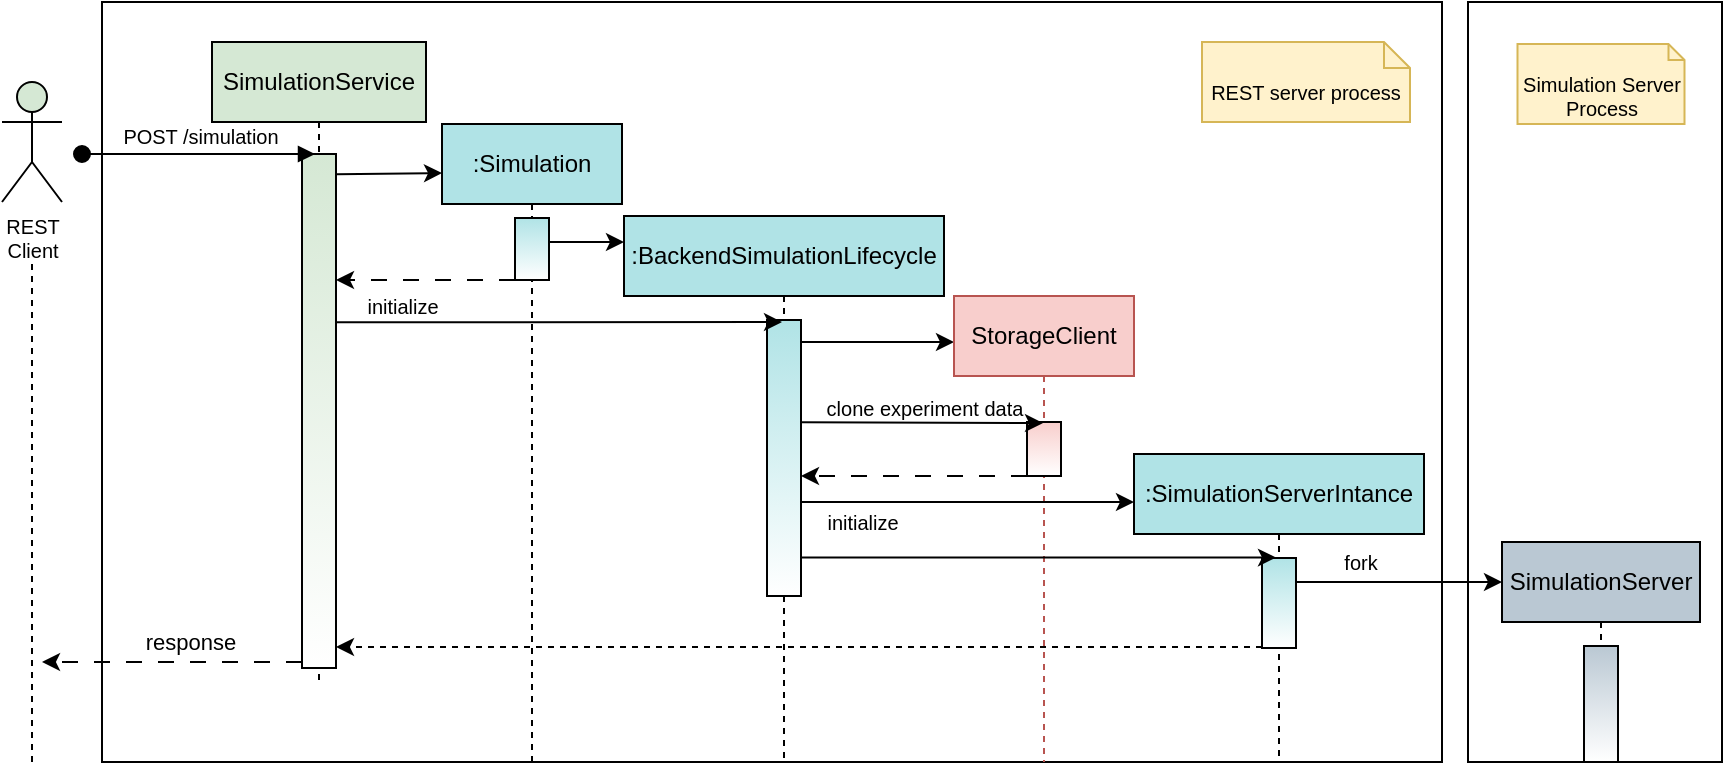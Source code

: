 <mxfile version="20.8.20" type="google" pages="2"><diagram name="backend" id="2YBvvXClWsGukQMizWep"><mxGraphModel grid="1" page="1" gridSize="10" guides="1" tooltips="1" connect="1" arrows="1" fold="1" pageScale="1" pageWidth="850" pageHeight="1100" math="0" shadow="0"><root><mxCell id="0"/><mxCell id="1" parent="0"/><mxCell id="6UnMHoa8RkZNBklLWx21-44" value="" style="rounded=0;whiteSpace=wrap;html=1;labelBackgroundColor=none;fontFamily=Helvetica;fontSize=10;fillColor=none;" vertex="1" parent="1"><mxGeometry x="823" y="20" width="127" height="380" as="geometry"/></mxCell><mxCell id="6UnMHoa8RkZNBklLWx21-43" value="" style="rounded=0;whiteSpace=wrap;html=1;labelBackgroundColor=none;fontFamily=Helvetica;fontSize=10;fillColor=none;" vertex="1" parent="1"><mxGeometry x="140" y="20" width="670" height="380" as="geometry"/></mxCell><mxCell id="aM9ryv3xv72pqoxQDRHE-1" value="SimulationService" style="shape=umlLifeline;perimeter=lifelinePerimeter;whiteSpace=wrap;html=1;container=0;dropTarget=0;collapsible=0;recursiveResize=0;outlineConnect=0;portConstraint=eastwest;newEdgeStyle={&quot;edgeStyle&quot;:&quot;elbowEdgeStyle&quot;,&quot;elbow&quot;:&quot;vertical&quot;,&quot;curved&quot;:0,&quot;rounded&quot;:0};fillColor=#D5E8D4;strokeColor=#000000;" vertex="1" parent="1"><mxGeometry x="195" y="40" width="107" height="320" as="geometry"/></mxCell><mxCell id="aM9ryv3xv72pqoxQDRHE-2" value="" style="html=1;points=[];perimeter=orthogonalPerimeter;outlineConnect=0;targetShapes=umlLifeline;portConstraint=eastwest;newEdgeStyle={&quot;edgeStyle&quot;:&quot;elbowEdgeStyle&quot;,&quot;elbow&quot;:&quot;vertical&quot;,&quot;curved&quot;:0,&quot;rounded&quot;:0};gradientColor=#D5E8D4;gradientDirection=north;" vertex="1" parent="aM9ryv3xv72pqoxQDRHE-1"><mxGeometry x="45" y="56" width="17" height="257" as="geometry"/></mxCell><mxCell id="aM9ryv3xv72pqoxQDRHE-3" value="&lt;font style=&quot;font-size: 10px;&quot;&gt;POST /simulation&lt;/font&gt;" style="html=1;verticalAlign=bottom;startArrow=oval;endArrow=block;startSize=8;edgeStyle=elbowEdgeStyle;elbow=vertical;curved=0;rounded=0;" edge="1" parent="aM9ryv3xv72pqoxQDRHE-1"><mxGeometry relative="1" as="geometry"><mxPoint x="-65" y="56" as="sourcePoint"/><mxPoint x="51.5" y="56" as="targetPoint"/></mxGeometry></mxCell><mxCell id="aM9ryv3xv72pqoxQDRHE-5" value=":Simulation" style="shape=umlLifeline;perimeter=lifelinePerimeter;whiteSpace=wrap;html=1;container=0;dropTarget=0;collapsible=0;recursiveResize=0;outlineConnect=0;portConstraint=eastwest;newEdgeStyle={&quot;edgeStyle&quot;:&quot;elbowEdgeStyle&quot;,&quot;elbow&quot;:&quot;vertical&quot;,&quot;curved&quot;:0,&quot;rounded&quot;:0};fillColor=#B0E3E6;" vertex="1" parent="1"><mxGeometry x="310" y="81" width="90" height="319" as="geometry"/></mxCell><mxCell id="6UnMHoa8RkZNBklLWx21-10" value="" style="html=1;points=[];perimeter=orthogonalPerimeter;outlineConnect=0;targetShapes=umlLifeline;portConstraint=eastwest;newEdgeStyle={&quot;edgeStyle&quot;:&quot;elbowEdgeStyle&quot;,&quot;elbow&quot;:&quot;vertical&quot;,&quot;curved&quot;:0,&quot;rounded&quot;:0};fillColor=#FFFFFF;gradientColor=#B0E3E6;gradientDirection=north;" vertex="1" parent="aM9ryv3xv72pqoxQDRHE-5"><mxGeometry x="36.5" y="47" width="17" height="31" as="geometry"/></mxCell><mxCell id="6UnMHoa8RkZNBklLWx21-1" value=":SimulationServerIntance" style="shape=umlLifeline;perimeter=lifelinePerimeter;whiteSpace=wrap;html=1;container=0;dropTarget=0;collapsible=0;recursiveResize=0;outlineConnect=0;portConstraint=eastwest;newEdgeStyle={&quot;edgeStyle&quot;:&quot;elbowEdgeStyle&quot;,&quot;elbow&quot;:&quot;vertical&quot;,&quot;curved&quot;:0,&quot;rounded&quot;:0};fillColor=#B0E3E6;" vertex="1" parent="1"><mxGeometry x="656" y="246" width="145" height="154" as="geometry"/></mxCell><mxCell id="6UnMHoa8RkZNBklLWx21-5" value="" style="html=1;points=[];perimeter=orthogonalPerimeter;outlineConnect=0;targetShapes=umlLifeline;portConstraint=eastwest;newEdgeStyle={&quot;edgeStyle&quot;:&quot;elbowEdgeStyle&quot;,&quot;elbow&quot;:&quot;vertical&quot;,&quot;curved&quot;:0,&quot;rounded&quot;:0};fillColor=#FFFFFF;gradientColor=#B0E3E6;gradientDirection=north;" vertex="1" parent="6UnMHoa8RkZNBklLWx21-1"><mxGeometry x="64" y="52" width="17" height="45" as="geometry"/></mxCell><mxCell id="6UnMHoa8RkZNBklLWx21-3" value=":BackendSimulationLifecycle" style="shape=umlLifeline;perimeter=lifelinePerimeter;whiteSpace=wrap;html=1;container=0;dropTarget=0;collapsible=0;recursiveResize=0;outlineConnect=0;portConstraint=eastwest;newEdgeStyle={&quot;edgeStyle&quot;:&quot;elbowEdgeStyle&quot;,&quot;elbow&quot;:&quot;vertical&quot;,&quot;curved&quot;:0,&quot;rounded&quot;:0};size=40;fillColor=#B0E3E6;" vertex="1" parent="1"><mxGeometry x="401" y="127" width="160" height="273" as="geometry"/></mxCell><mxCell id="6UnMHoa8RkZNBklLWx21-4" value="" style="html=1;points=[];perimeter=orthogonalPerimeter;outlineConnect=0;targetShapes=umlLifeline;portConstraint=eastwest;newEdgeStyle={&quot;edgeStyle&quot;:&quot;elbowEdgeStyle&quot;,&quot;elbow&quot;:&quot;vertical&quot;,&quot;curved&quot;:0,&quot;rounded&quot;:0};fillColor=#FFFFFF;gradientColor=#B0E3E6;gradientDirection=north;" vertex="1" parent="6UnMHoa8RkZNBklLWx21-3"><mxGeometry x="71.5" y="52" width="17" height="138" as="geometry"/></mxCell><mxCell id="6UnMHoa8RkZNBklLWx21-9" style="edgeStyle=elbowEdgeStyle;rounded=0;orthogonalLoop=1;jettySize=auto;html=1;elbow=vertical;curved=0;" edge="1" parent="1"><mxGeometry relative="1" as="geometry"><mxPoint x="257" y="106.143" as="sourcePoint"/><mxPoint x="310" y="105" as="targetPoint"/></mxGeometry></mxCell><mxCell id="6UnMHoa8RkZNBklLWx21-12" style="edgeStyle=elbowEdgeStyle;rounded=0;orthogonalLoop=1;jettySize=auto;html=1;elbow=vertical;curved=0;" edge="1" parent="1" source="6UnMHoa8RkZNBklLWx21-10"><mxGeometry relative="1" as="geometry"><mxPoint x="341.5" y="140" as="sourcePoint"/><mxPoint x="401" y="140" as="targetPoint"/><Array as="points"><mxPoint x="388" y="140"/></Array></mxGeometry></mxCell><mxCell id="6UnMHoa8RkZNBklLWx21-16" value="" style="edgeStyle=elbowEdgeStyle;rounded=0;orthogonalLoop=1;jettySize=auto;html=1;elbow=vertical;curved=0;dashed=1;dashPattern=8 8;" edge="1" parent="1" source="6UnMHoa8RkZNBklLWx21-10"><mxGeometry relative="1" as="geometry"><mxPoint x="346.5" y="159.552" as="sourcePoint"/><mxPoint x="257" y="159" as="targetPoint"/></mxGeometry></mxCell><mxCell id="6UnMHoa8RkZNBklLWx21-17" style="rounded=0;orthogonalLoop=1;jettySize=auto;html=1;elbow=vertical;" edge="1" parent="1"><mxGeometry relative="1" as="geometry"><mxPoint x="257" y="180.143" as="sourcePoint"/><mxPoint x="480" y="180" as="targetPoint"/></mxGeometry></mxCell><mxCell id="6UnMHoa8RkZNBklLWx21-20" value="&lt;font style=&quot;font-size: 10px;&quot;&gt;initialize&lt;/font&gt;" style="edgeLabel;html=1;align=center;verticalAlign=middle;resizable=0;points=[];labelBackgroundColor=none;" connectable="0" vertex="1" parent="6UnMHoa8RkZNBklLWx21-17"><mxGeometry x="-0.045" y="1" relative="1" as="geometry"><mxPoint x="-74" y="-7" as="offset"/></mxGeometry></mxCell><mxCell id="6UnMHoa8RkZNBklLWx21-21" style="rounded=0;orthogonalLoop=1;jettySize=auto;html=1;elbow=vertical;strokeColor=default;" edge="1" parent="1" source="6UnMHoa8RkZNBklLWx21-4"><mxGeometry relative="1" as="geometry"><mxPoint x="496" y="190" as="sourcePoint"/><mxPoint x="566" y="190" as="targetPoint"/></mxGeometry></mxCell><mxCell id="6UnMHoa8RkZNBklLWx21-22" value="StorageClient" style="shape=umlLifeline;perimeter=lifelinePerimeter;whiteSpace=wrap;html=1;container=0;dropTarget=0;collapsible=0;recursiveResize=0;outlineConnect=0;portConstraint=eastwest;newEdgeStyle={&quot;edgeStyle&quot;:&quot;elbowEdgeStyle&quot;,&quot;elbow&quot;:&quot;vertical&quot;,&quot;curved&quot;:0,&quot;rounded&quot;:0};fillColor=#f8cecc;strokeColor=#b85450;gradientColor=none;" vertex="1" parent="1"><mxGeometry x="566" y="167" width="90" height="233" as="geometry"/></mxCell><mxCell id="6UnMHoa8RkZNBklLWx21-23" value="" style="html=1;points=[];perimeter=orthogonalPerimeter;outlineConnect=0;targetShapes=umlLifeline;portConstraint=eastwest;newEdgeStyle={&quot;edgeStyle&quot;:&quot;elbowEdgeStyle&quot;,&quot;elbow&quot;:&quot;vertical&quot;,&quot;curved&quot;:0,&quot;rounded&quot;:0};gradientDirection=north;fillColor=#FFFFFF;strokeColor=default;gradientColor=#F8CECC;" vertex="1" parent="6UnMHoa8RkZNBklLWx21-22"><mxGeometry x="36.5" y="63" width="17" height="27" as="geometry"/></mxCell><mxCell id="6UnMHoa8RkZNBklLWx21-24" style="edgeStyle=elbowEdgeStyle;rounded=0;orthogonalLoop=1;jettySize=auto;html=1;elbow=vertical;curved=0;labelBackgroundColor=none;strokeColor=default;fontSize=10;" edge="1" parent="1"><mxGeometry relative="1" as="geometry"><mxPoint x="489.5" y="230.164" as="sourcePoint"/><mxPoint x="610.5" y="230.483" as="targetPoint"/></mxGeometry></mxCell><mxCell id="6UnMHoa8RkZNBklLWx21-25" value="clone experiment data" style="edgeLabel;html=1;align=center;verticalAlign=middle;resizable=0;points=[];fontSize=10;labelBackgroundColor=none;" connectable="0" vertex="1" parent="6UnMHoa8RkZNBklLWx21-24"><mxGeometry x="-0.235" y="1" relative="1" as="geometry"><mxPoint x="15" y="-7" as="offset"/></mxGeometry></mxCell><mxCell id="6UnMHoa8RkZNBklLWx21-26" value="" style="edgeStyle=elbowEdgeStyle;rounded=0;orthogonalLoop=1;jettySize=auto;html=1;elbow=vertical;curved=0;dashed=1;dashPattern=8 8;" edge="1" parent="1"><mxGeometry relative="1" as="geometry"><mxPoint x="602.5" y="257" as="sourcePoint"/><mxPoint x="489.5" y="257" as="targetPoint"/><Array as="points"><mxPoint x="526" y="257"/></Array></mxGeometry></mxCell><mxCell id="6UnMHoa8RkZNBklLWx21-29" style="rounded=0;orthogonalLoop=1;jettySize=auto;html=1;elbow=vertical;strokeColor=default;" edge="1" parent="1"><mxGeometry relative="1" as="geometry"><mxPoint x="489.5" y="270" as="sourcePoint"/><mxPoint x="656" y="270" as="targetPoint"/></mxGeometry></mxCell><mxCell id="6UnMHoa8RkZNBklLWx21-30" value="" style="rounded=0;orthogonalLoop=1;jettySize=auto;elbow=vertical;strokeColor=default;fontSize=10;html=1;labelBackgroundColor=none;" edge="1" parent="1"><mxGeometry x="-0.777" y="12" relative="1" as="geometry"><mxPoint x="489.5" y="297.81" as="sourcePoint"/><mxPoint x="727" y="297.81" as="targetPoint"/><mxPoint as="offset"/></mxGeometry></mxCell><mxCell id="6UnMHoa8RkZNBklLWx21-34" value="&lt;font style=&quot;font-size: 10px;&quot;&gt;initialize&lt;/font&gt;" style="edgeLabel;html=1;align=center;verticalAlign=middle;resizable=0;points=[];labelBackgroundColor=none;" connectable="0" vertex="1" parent="1"><mxGeometry x="519.998" y="280.005" as="geometry"/></mxCell><mxCell id="6UnMHoa8RkZNBklLWx21-36" value="SimulationServer" style="shape=umlLifeline;perimeter=lifelinePerimeter;whiteSpace=wrap;html=1;container=0;dropTarget=0;collapsible=0;recursiveResize=0;outlineConnect=0;portConstraint=eastwest;newEdgeStyle={&quot;edgeStyle&quot;:&quot;elbowEdgeStyle&quot;,&quot;elbow&quot;:&quot;vertical&quot;,&quot;curved&quot;:0,&quot;rounded&quot;:0};fillColor=#BAC8D3;" vertex="1" parent="1"><mxGeometry x="840" y="290" width="99" height="110" as="geometry"/></mxCell><mxCell id="6UnMHoa8RkZNBklLWx21-37" value="" style="html=1;points=[];perimeter=orthogonalPerimeter;outlineConnect=0;targetShapes=umlLifeline;portConstraint=eastwest;newEdgeStyle={&quot;edgeStyle&quot;:&quot;elbowEdgeStyle&quot;,&quot;elbow&quot;:&quot;vertical&quot;,&quot;curved&quot;:0,&quot;rounded&quot;:0};gradientColor=#BAC8D3;gradientDirection=north;" vertex="1" parent="6UnMHoa8RkZNBklLWx21-36"><mxGeometry x="41" y="52" width="17" height="58" as="geometry"/></mxCell><mxCell id="6UnMHoa8RkZNBklLWx21-38" value="fork" style="edgeStyle=elbowEdgeStyle;rounded=0;orthogonalLoop=1;jettySize=auto;html=1;elbow=vertical;curved=0;labelBackgroundColor=none;strokeColor=default;fontFamily=Helvetica;fontSize=10;" edge="1" parent="1" source="6UnMHoa8RkZNBklLWx21-5"><mxGeometry x="-0.377" y="10" relative="1" as="geometry"><mxPoint x="757.0" y="310" as="sourcePoint"/><mxPoint x="840" y="310" as="targetPoint"/><Array as="points"><mxPoint x="814" y="310"/></Array><mxPoint as="offset"/></mxGeometry></mxCell><mxCell id="6UnMHoa8RkZNBklLWx21-41" value="" style="edgeStyle=elbowEdgeStyle;rounded=0;orthogonalLoop=1;jettySize=auto;html=1;elbow=vertical;curved=0;labelBackgroundColor=none;strokeColor=default;fontFamily=Helvetica;fontSize=10;dashed=1;" edge="1" parent="1"><mxGeometry relative="1" as="geometry"><mxPoint x="720" y="342.5" as="sourcePoint"/><mxPoint x="257.0" y="342.5" as="targetPoint"/></mxGeometry></mxCell><mxCell id="6UnMHoa8RkZNBklLWx21-45" value="REST server process" style="shape=note2;boundedLbl=1;whiteSpace=wrap;html=1;size=13;verticalAlign=top;align=center;labelBackgroundColor=none;fontFamily=Helvetica;fontSize=10;gradientDirection=north;fillColor=#fff2cc;strokeColor=#d6b656;" vertex="1" parent="1"><mxGeometry x="690" y="40" width="104" height="40" as="geometry"/></mxCell><mxCell id="6UnMHoa8RkZNBklLWx21-46" value="Simulation Server Process" style="shape=note2;boundedLbl=1;whiteSpace=wrap;html=1;size=8;verticalAlign=top;align=center;labelBackgroundColor=none;fontFamily=Helvetica;fontSize=10;gradientDirection=north;fillColor=#fff2cc;strokeColor=#d6b656;" vertex="1" parent="1"><mxGeometry x="847.75" y="41" width="83.5" height="40" as="geometry"/></mxCell><mxCell id="6UnMHoa8RkZNBklLWx21-47" value="REST&lt;br&gt;Client" style="shape=umlActor;verticalLabelPosition=bottom;verticalAlign=top;html=1;labelBackgroundColor=default;strokeColor=default;fontFamily=Helvetica;fontSize=10;fillColor=#D5E8D4;gradientColor=none;gradientDirection=north;shadow=0;fillStyle=auto;" vertex="1" parent="1"><mxGeometry x="90" y="60" width="30" height="60" as="geometry"/></mxCell><mxCell id="6UnMHoa8RkZNBklLWx21-53" value="response" style="edgeStyle=elbowEdgeStyle;rounded=0;orthogonalLoop=1;jettySize=auto;html=1;elbow=vertical;curved=0;dashed=1;dashPattern=8 8;fontColor=default;labelBackgroundColor=none;" edge="1" parent="1"><mxGeometry x="-0.142" y="-10" relative="1" as="geometry"><mxPoint x="240" y="350" as="sourcePoint"/><mxPoint x="110" y="350" as="targetPoint"/><mxPoint as="offset"/></mxGeometry></mxCell><mxCell id="p95AxQ2x7fqhANaq304m-59" value="" style="endArrow=none;dashed=1;html=1;rounded=0;" edge="1" parent="1"><mxGeometry width="50" height="50" relative="1" as="geometry"><mxPoint x="105" y="400" as="sourcePoint"/><mxPoint x="105" y="150" as="targetPoint"/></mxGeometry></mxCell></root></mxGraphModel></diagram><diagram id="SktYYHkHexl1jDBykKzO" name="Simserver"><mxGraphModel grid="1" page="1" gridSize="10" guides="1" tooltips="1" connect="1" arrows="1" fold="1" pageScale="1" pageWidth="827" pageHeight="1169" math="0" shadow="0"><root><mxCell id="0"/><mxCell id="1" parent="0"/><mxCell id="UA3JdXUFLe3sKKnXxmvg-1" value="" style="rounded=0;whiteSpace=wrap;html=1;labelBackgroundColor=none;fontFamily=Helvetica;fontSize=10;fillColor=none;" vertex="1" parent="1"><mxGeometry x="178" y="60" width="782" height="429" as="geometry"/></mxCell><mxCell id="UA3JdXUFLe3sKKnXxmvg-4" value="" style="html=1;points=[];perimeter=orthogonalPerimeter;outlineConnect=0;targetShapes=umlLifeline;portConstraint=eastwest;newEdgeStyle={&quot;edgeStyle&quot;:&quot;elbowEdgeStyle&quot;,&quot;elbow&quot;:&quot;vertical&quot;,&quot;curved&quot;:0,&quot;rounded&quot;:0};gradientColor=#BAC8D3;gradientDirection=north;imageAspect=1;direction=east;" vertex="1" parent="UA3JdXUFLe3sKKnXxmvg-1"><mxGeometry x="90" y="130" width="10" height="60" as="geometry"/></mxCell><mxCell id="UA3JdXUFLe3sKKnXxmvg-5" value=":SimulationServerLifecycle" style="shape=umlLifeline;perimeter=lifelinePerimeter;whiteSpace=wrap;html=1;container=0;dropTarget=0;collapsible=0;recursiveResize=0;outlineConnect=0;portConstraint=eastwest;newEdgeStyle={&quot;edgeStyle&quot;:&quot;elbowEdgeStyle&quot;,&quot;elbow&quot;:&quot;vertical&quot;,&quot;curved&quot;:0,&quot;rounded&quot;:0};fillColor=#BAC8D3;" vertex="1" parent="1"><mxGeometry x="589" y="195" width="145" height="293" as="geometry"/></mxCell><mxCell id="UA3JdXUFLe3sKKnXxmvg-6" value="" style="html=1;points=[];perimeter=orthogonalPerimeter;outlineConnect=0;targetShapes=umlLifeline;portConstraint=eastwest;newEdgeStyle={&quot;edgeStyle&quot;:&quot;elbowEdgeStyle&quot;,&quot;elbow&quot;:&quot;vertical&quot;,&quot;curved&quot;:0,&quot;rounded&quot;:0};fillColor=#FFFFFF;gradientColor=#BAC8D3;gradientDirection=north;" vertex="1" parent="UA3JdXUFLe3sKKnXxmvg-5"><mxGeometry x="64" y="75" width="17" height="210" as="geometry"/></mxCell><mxCell id="UA3JdXUFLe3sKKnXxmvg-7" value="" style="html=1;points=[];perimeter=orthogonalPerimeter;outlineConnect=0;targetShapes=umlLifeline;portConstraint=eastwest;newEdgeStyle={&quot;edgeStyle&quot;:&quot;elbowEdgeStyle&quot;,&quot;elbow&quot;:&quot;vertical&quot;,&quot;curved&quot;:0,&quot;rounded&quot;:0};fillColor=#FFFFFF;gradientColor=#BAC8D3;gradientDirection=north;" vertex="1" parent="UA3JdXUFLe3sKKnXxmvg-5"><mxGeometry x="64" y="47" width="17" height="8" as="geometry"/></mxCell><mxCell id="UA3JdXUFLe3sKKnXxmvg-8" value=":NRPScriptRunner" style="shape=umlLifeline;perimeter=lifelinePerimeter;whiteSpace=wrap;html=1;container=0;dropTarget=0;collapsible=0;recursiveResize=0;outlineConnect=0;portConstraint=eastwest;newEdgeStyle={&quot;edgeStyle&quot;:&quot;elbowEdgeStyle&quot;,&quot;elbow&quot;:&quot;vertical&quot;,&quot;curved&quot;:0,&quot;rounded&quot;:0};size=40;fillColor=#BAC8D3;" vertex="1" parent="1"><mxGeometry x="418.75" y="182" width="160" height="308" as="geometry"/></mxCell><mxCell id="UA3JdXUFLe3sKKnXxmvg-9" value="" style="html=1;points=[];perimeter=orthogonalPerimeter;outlineConnect=0;targetShapes=umlLifeline;portConstraint=eastwest;newEdgeStyle={&quot;edgeStyle&quot;:&quot;elbowEdgeStyle&quot;,&quot;elbow&quot;:&quot;vertical&quot;,&quot;curved&quot;:0,&quot;rounded&quot;:0};fillColor=#FFFFFF;gradientColor=#BAC8D3;gradientDirection=north;" vertex="1" parent="UA3JdXUFLe3sKKnXxmvg-8"><mxGeometry x="71.5" y="43" width="17" height="8" as="geometry"/></mxCell><mxCell id="UA3JdXUFLe3sKKnXxmvg-10" value="" style="html=1;points=[];perimeter=orthogonalPerimeter;outlineConnect=0;targetShapes=umlLifeline;portConstraint=eastwest;newEdgeStyle={&quot;edgeStyle&quot;:&quot;elbowEdgeStyle&quot;,&quot;elbow&quot;:&quot;vertical&quot;,&quot;curved&quot;:0,&quot;rounded&quot;:0};fillColor=#FFFFFF;gradientColor=#BAC8D3;gradientDirection=north;" vertex="1" parent="UA3JdXUFLe3sKKnXxmvg-8"><mxGeometry x="71.5" y="110" width="17" height="175" as="geometry"/></mxCell><mxCell id="UA3JdXUFLe3sKKnXxmvg-11" value="" style="rounded=0;whiteSpace=wrap;html=1;labelBackgroundColor=none;fontFamily=Helvetica;fontSize=10;fillColor=none;" vertex="1" parent="1"><mxGeometry x="10" y="60" width="160" height="429" as="geometry"/></mxCell><mxCell id="UA3JdXUFLe3sKKnXxmvg-12" value="SimulationServer" style="shape=umlLifeline;perimeter=lifelinePerimeter;whiteSpace=wrap;html=1;container=0;dropTarget=0;collapsible=0;recursiveResize=0;outlineConnect=0;portConstraint=eastwest;newEdgeStyle={&quot;edgeStyle&quot;:&quot;elbowEdgeStyle&quot;,&quot;elbow&quot;:&quot;vertical&quot;,&quot;curved&quot;:0,&quot;rounded&quot;:0};fillColor=#BAC8D3;" vertex="1" parent="1"><mxGeometry x="210" y="100" width="99" height="389" as="geometry"/></mxCell><mxCell id="UA3JdXUFLe3sKKnXxmvg-14" style="edgeStyle=elbowEdgeStyle;rounded=0;jumpStyle=none;orthogonalLoop=1;jettySize=auto;html=1;elbow=vertical;curved=0;endSize=7;sourcePerimeterSpacing=0;" edge="1" parent="UA3JdXUFLe3sKKnXxmvg-12"><mxGeometry relative="1" as="geometry"><mxPoint x="378" y="135" as="targetPoint"/><mxPoint x="67" y="134.857" as="sourcePoint"/></mxGeometry></mxCell><mxCell id="UA3JdXUFLe3sKKnXxmvg-15" value="" style="endArrow=classic;html=1;rounded=0;endSize=7;sourcePerimeterSpacing=0;jumpStyle=none;" edge="1" parent="UA3JdXUFLe3sKKnXxmvg-12" target="UA3JdXUFLe3sKKnXxmvg-4"><mxGeometry width="50" height="50" relative="1" as="geometry"><mxPoint x="58" y="79" as="sourcePoint"/><mxPoint x="70" y="90" as="targetPoint"/><Array as="points"><mxPoint x="80" y="79"/><mxPoint x="80" y="90"/></Array></mxGeometry></mxCell><mxCell id="UA3JdXUFLe3sKKnXxmvg-16" value="initialize" style="edgeLabel;html=1;align=center;verticalAlign=middle;resizable=0;points=[];" connectable="0" vertex="1" parent="UA3JdXUFLe3sKKnXxmvg-15"><mxGeometry x="-0.476" relative="1" as="geometry"><mxPoint x="10" y="-11" as="offset"/></mxGeometry></mxCell><mxCell id="UA3JdXUFLe3sKKnXxmvg-13" value="" style="html=1;points=[];perimeter=orthogonalPerimeter;outlineConnect=0;targetShapes=umlLifeline;portConstraint=eastwest;newEdgeStyle={&quot;edgeStyle&quot;:&quot;elbowEdgeStyle&quot;,&quot;elbow&quot;:&quot;vertical&quot;,&quot;curved&quot;:0,&quot;rounded&quot;:0};gradientColor=#BAC8D3;gradientDirection=north;" vertex="1" parent="UA3JdXUFLe3sKKnXxmvg-12"><mxGeometry x="41" y="52" width="17" height="337" as="geometry"/></mxCell><mxCell id="UA3JdXUFLe3sKKnXxmvg-17" value="Simulation Server Process" style="shape=note2;boundedLbl=1;whiteSpace=wrap;html=1;size=8;verticalAlign=top;align=center;labelBackgroundColor=none;fontFamily=Helvetica;fontSize=10;gradientDirection=north;fillColor=#fff2cc;strokeColor=#d6b656;" vertex="1" parent="1"><mxGeometry x="844.75" y="78" width="83.5" height="40" as="geometry"/></mxCell><mxCell id="UA3JdXUFLe3sKKnXxmvg-18" value=":SimulationServerIntance" style="shape=umlLifeline;perimeter=lifelinePerimeter;whiteSpace=wrap;html=1;container=0;dropTarget=0;collapsible=0;recursiveResize=0;outlineConnect=0;portConstraint=eastwest;newEdgeStyle={&quot;edgeStyle&quot;:&quot;elbowEdgeStyle&quot;,&quot;elbow&quot;:&quot;vertical&quot;,&quot;curved&quot;:0,&quot;rounded&quot;:0};fillColor=#B0E3E6;" vertex="1" parent="1"><mxGeometry x="18" y="78" width="145" height="412" as="geometry"/></mxCell><mxCell id="UA3JdXUFLe3sKKnXxmvg-19" value="" style="html=1;points=[];perimeter=orthogonalPerimeter;outlineConnect=0;targetShapes=umlLifeline;portConstraint=eastwest;newEdgeStyle={&quot;edgeStyle&quot;:&quot;elbowEdgeStyle&quot;,&quot;elbow&quot;:&quot;vertical&quot;,&quot;curved&quot;:0,&quot;rounded&quot;:0};fillColor=#FFFFFF;gradientColor=#B0E3E6;gradientDirection=north;" vertex="1" parent="UA3JdXUFLe3sKKnXxmvg-18"><mxGeometry x="64" y="52" width="17" height="359" as="geometry"/></mxCell><mxCell id="UA3JdXUFLe3sKKnXxmvg-20" value="REST server&lt;br&gt;process" style="shape=note2;boundedLbl=1;whiteSpace=wrap;html=1;size=4;verticalAlign=top;align=center;labelBackgroundColor=none;fontFamily=Helvetica;fontSize=10;gradientDirection=north;fillColor=#fff2cc;strokeColor=#d6b656;" vertex="1" parent="1"><mxGeometry x="18" y="410" width="64" height="40" as="geometry"/></mxCell><mxCell id="UA3JdXUFLe3sKKnXxmvg-21" value="fork" style="edgeStyle=elbowEdgeStyle;rounded=0;orthogonalLoop=1;jettySize=auto;html=1;elbow=vertical;curved=0;" edge="1" parent="1" source="UA3JdXUFLe3sKKnXxmvg-19"><mxGeometry x="-0.261" y="-10" relative="1" as="geometry"><mxPoint x="210" y="130" as="targetPoint"/><Array as="points"><mxPoint x="170" y="130"/></Array><mxPoint as="offset"/></mxGeometry></mxCell><mxCell id="UA3JdXUFLe3sKKnXxmvg-22" value=":MQTTNotifier" style="shape=umlLifeline;perimeter=lifelinePerimeter;whiteSpace=wrap;html=1;container=0;dropTarget=0;collapsible=0;recursiveResize=0;outlineConnect=0;portConstraint=eastwest;newEdgeStyle={&quot;edgeStyle&quot;:&quot;elbowEdgeStyle&quot;,&quot;elbow&quot;:&quot;vertical&quot;,&quot;curved&quot;:0,&quot;rounded&quot;:0};fillColor=#E1D5E7;" vertex="1" parent="1"><mxGeometry x="320" y="160" width="90" height="329" as="geometry"/></mxCell><mxCell id="UA3JdXUFLe3sKKnXxmvg-23" value="" style="html=1;points=[];perimeter=orthogonalPerimeter;outlineConnect=0;targetShapes=umlLifeline;portConstraint=eastwest;newEdgeStyle={&quot;edgeStyle&quot;:&quot;elbowEdgeStyle&quot;,&quot;elbow&quot;:&quot;vertical&quot;,&quot;curved&quot;:0,&quot;rounded&quot;:0};fillColor=#FFFFFF;gradientColor=#E1D5E7;gradientDirection=north;" vertex="1" parent="UA3JdXUFLe3sKKnXxmvg-22"><mxGeometry x="36.5" y="47" width="17" height="6" as="geometry"/></mxCell><mxCell id="UA3JdXUFLe3sKKnXxmvg-24" style="edgeStyle=elbowEdgeStyle;rounded=0;orthogonalLoop=1;jettySize=auto;html=1;elbow=vertical;curved=0;" edge="1" parent="1" source="UA3JdXUFLe3sKKnXxmvg-4"><mxGeometry relative="1" as="geometry"><mxPoint x="280" y="200" as="sourcePoint"/><mxPoint x="318" y="200" as="targetPoint"/><Array as="points"/></mxGeometry></mxCell><mxCell id="UA3JdXUFLe3sKKnXxmvg-25" style="edgeStyle=elbowEdgeStyle;rounded=0;orthogonalLoop=1;jettySize=auto;html=1;elbow=vertical;curved=0;jumpStyle=none;" edge="1" parent="1" source="UA3JdXUFLe3sKKnXxmvg-4"><mxGeometry relative="1" as="geometry"><mxPoint x="280" y="217" as="sourcePoint"/><mxPoint x="420" y="215" as="targetPoint"/><Array as="points"/></mxGeometry></mxCell><mxCell id="UA3JdXUFLe3sKKnXxmvg-26" value=":NRPScriptWrapper" style="shape=umlLifeline;perimeter=lifelinePerimeter;whiteSpace=wrap;html=1;container=0;dropTarget=0;collapsible=0;recursiveResize=0;outlineConnect=0;portConstraint=eastwest;newEdgeStyle={&quot;edgeStyle&quot;:&quot;elbowEdgeStyle&quot;,&quot;elbow&quot;:&quot;vertical&quot;,&quot;curved&quot;:0,&quot;rounded&quot;:0};size=40;fillColor=#BAC8D3;" vertex="1" parent="1"><mxGeometry x="720" y="280" width="110" height="209" as="geometry"/></mxCell><mxCell id="UA3JdXUFLe3sKKnXxmvg-27" style="edgeStyle=elbowEdgeStyle;rounded=0;orthogonalLoop=1;jettySize=auto;html=1;elbow=vertical;curved=0;" edge="1" parent="UA3JdXUFLe3sKKnXxmvg-26"><mxGeometry relative="1" as="geometry"><mxPoint x="119" y="51" as="targetPoint"/><mxPoint x="63.5" y="50.806" as="sourcePoint"/></mxGeometry></mxCell><mxCell id="UA3JdXUFLe3sKKnXxmvg-28" value="" style="html=1;points=[];perimeter=orthogonalPerimeter;outlineConnect=0;targetShapes=umlLifeline;portConstraint=eastwest;newEdgeStyle={&quot;edgeStyle&quot;:&quot;elbowEdgeStyle&quot;,&quot;elbow&quot;:&quot;vertical&quot;,&quot;curved&quot;:0,&quot;rounded&quot;:0};fillColor=#FFFFFF;gradientColor=#BAC8D3;gradientDirection=north;" vertex="1" parent="UA3JdXUFLe3sKKnXxmvg-26"><mxGeometry x="46.5" y="47" width="17" height="23" as="geometry"/></mxCell><mxCell id="UA3JdXUFLe3sKKnXxmvg-29" value="" style="html=1;points=[];perimeter=orthogonalPerimeter;outlineConnect=0;targetShapes=umlLifeline;portConstraint=eastwest;newEdgeStyle={&quot;edgeStyle&quot;:&quot;elbowEdgeStyle&quot;,&quot;elbow&quot;:&quot;vertical&quot;,&quot;curved&quot;:0,&quot;rounded&quot;:0};fillColor=#FFFFFF;gradientColor=#BAC8D3;gradientDirection=north;" vertex="1" parent="UA3JdXUFLe3sKKnXxmvg-26"><mxGeometry x="46.5" y="88.5" width="17" height="81.5" as="geometry"/></mxCell><mxCell id="UA3JdXUFLe3sKKnXxmvg-30" value="" style="endArrow=open;html=1;rounded=0;endSize=7;sourcePerimeterSpacing=0;jumpStyle=none;endFill=0;" edge="1" parent="1"><mxGeometry width="50" height="50" relative="1" as="geometry"><mxPoint x="583" y="270" as="sourcePoint"/><mxPoint x="653" y="270" as="targetPoint"/></mxGeometry></mxCell><mxCell id="UA3JdXUFLe3sKKnXxmvg-31" value="initialize&lt;br style=&quot;font-size: 10px;&quot;&gt;&lt;i style=&quot;font-size: 10px;&quot;&gt;&amp;lt;&amp;lt;mqtt&amp;gt;&amp;gt;&lt;/i&gt;" style="edgeLabel;html=1;align=center;verticalAlign=middle;resizable=0;points=[];labelBackgroundColor=none;fontSize=10;" connectable="0" vertex="1" parent="UA3JdXUFLe3sKKnXxmvg-30"><mxGeometry x="-0.435" y="-1" relative="1" as="geometry"><mxPoint x="6" y="-2" as="offset"/></mxGeometry></mxCell><mxCell id="UA3JdXUFLe3sKKnXxmvg-32" style="edgeStyle=elbowEdgeStyle;rounded=0;orthogonalLoop=1;jettySize=auto;html=1;elbow=vertical;curved=0;" edge="1" parent="1" source="UA3JdXUFLe3sKKnXxmvg-6" target="UA3JdXUFLe3sKKnXxmvg-10"><mxGeometry relative="1" as="geometry"><Array as="points"><mxPoint x="600" y="292"/><mxPoint x="580" y="302"/><mxPoint x="630" y="332"/></Array><mxPoint x="653" y="292" as="sourcePoint"/><mxPoint x="507.25" y="292" as="targetPoint"/></mxGeometry></mxCell><mxCell id="UA3JdXUFLe3sKKnXxmvg-33" value="initialize" style="edgeLabel;html=1;align=center;verticalAlign=middle;resizable=0;points=[];" connectable="0" vertex="1" parent="UA3JdXUFLe3sKKnXxmvg-32"><mxGeometry x="0.449" y="-3" relative="1" as="geometry"><mxPoint x="2" y="3" as="offset"/></mxGeometry></mxCell><mxCell id="UA3JdXUFLe3sKKnXxmvg-34" style="edgeStyle=elbowEdgeStyle;rounded=0;orthogonalLoop=1;jettySize=auto;html=1;elbow=vertical;curved=0;" edge="1" parent="1" source="UA3JdXUFLe3sKKnXxmvg-10"><mxGeometry relative="1" as="geometry"><mxPoint x="719" y="311" as="targetPoint"/></mxGeometry></mxCell><mxCell id="UA3JdXUFLe3sKKnXxmvg-35" value="" style="edgeStyle=elbowEdgeStyle;rounded=0;orthogonalLoop=1;jettySize=auto;html=1;elbow=vertical;curved=0;" edge="1" parent="1" source="UA3JdXUFLe3sKKnXxmvg-10" target="UA3JdXUFLe3sKKnXxmvg-29"><mxGeometry relative="1" as="geometry"><mxPoint x="729" y="380" as="targetPoint"/><Array as="points"><mxPoint x="690" y="370"/><mxPoint x="540" y="380"/></Array></mxGeometry></mxCell><mxCell id="UA3JdXUFLe3sKKnXxmvg-36" value="initialize" style="edgeLabel;html=1;align=center;verticalAlign=middle;resizable=0;points=[];" connectable="0" vertex="1" parent="UA3JdXUFLe3sKKnXxmvg-35"><mxGeometry x="-0.593" y="2" relative="1" as="geometry"><mxPoint x="-10" as="offset"/></mxGeometry></mxCell><mxCell id="UA3JdXUFLe3sKKnXxmvg-37" value=":NRPCore" style="shape=umlLifeline;perimeter=lifelinePerimeter;whiteSpace=wrap;html=1;container=0;dropTarget=0;collapsible=0;recursiveResize=0;outlineConnect=0;portConstraint=eastwest;newEdgeStyle={&quot;edgeStyle&quot;:&quot;elbowEdgeStyle&quot;,&quot;elbow&quot;:&quot;vertical&quot;,&quot;curved&quot;:0,&quot;rounded&quot;:0};size=40;fillColor=#DAE8FC;" vertex="1" parent="1"><mxGeometry x="840" y="300" width="110" height="190" as="geometry"/></mxCell><mxCell id="UA3JdXUFLe3sKKnXxmvg-38" value="" style="html=1;points=[];perimeter=orthogonalPerimeter;outlineConnect=0;targetShapes=umlLifeline;portConstraint=eastwest;newEdgeStyle={&quot;edgeStyle&quot;:&quot;elbowEdgeStyle&quot;,&quot;elbow&quot;:&quot;vertical&quot;,&quot;curved&quot;:0,&quot;rounded&quot;:0};fillColor=#FFFFFF;gradientColor=#DAE8FC;gradientDirection=north;" vertex="1" parent="UA3JdXUFLe3sKKnXxmvg-37"><mxGeometry x="46.5" y="80" width="17" height="60" as="geometry"/></mxCell><mxCell id="UA3JdXUFLe3sKKnXxmvg-39" value="" style="html=1;points=[];perimeter=orthogonalPerimeter;outlineConnect=0;targetShapes=umlLifeline;portConstraint=eastwest;newEdgeStyle={&quot;edgeStyle&quot;:&quot;elbowEdgeStyle&quot;,&quot;elbow&quot;:&quot;vertical&quot;,&quot;curved&quot;:0,&quot;rounded&quot;:0};fillColor=#FFFFFF;gradientColor=#DAE8FC;gradientDirection=north;" vertex="1" parent="UA3JdXUFLe3sKKnXxmvg-37"><mxGeometry x="46.5" y="49" width="17" height="9" as="geometry"/></mxCell><mxCell id="UA3JdXUFLe3sKKnXxmvg-40" value="" style="rounded=0;whiteSpace=wrap;html=1;labelBackgroundColor=none;fontFamily=Helvetica;fontSize=10;fillColor=none;" vertex="1" parent="1"><mxGeometry x="967.5" y="60" width="155" height="428" as="geometry"/></mxCell><mxCell id="UA3JdXUFLe3sKKnXxmvg-41" value="NRPCoreSim Process" style="shape=note2;boundedLbl=1;whiteSpace=wrap;html=1;size=8;verticalAlign=top;align=center;labelBackgroundColor=none;fontFamily=Helvetica;fontSize=10;gradientDirection=north;fillColor=#fff2cc;strokeColor=#d6b656;" vertex="1" parent="1"><mxGeometry x="995" y="78" width="83.5" height="40" as="geometry"/></mxCell><mxCell id="UA3JdXUFLe3sKKnXxmvg-42" value="NRPCoreSim" style="shape=umlLifeline;perimeter=lifelinePerimeter;whiteSpace=wrap;html=1;container=0;dropTarget=0;collapsible=0;recursiveResize=0;outlineConnect=0;portConstraint=eastwest;newEdgeStyle={&quot;edgeStyle&quot;:&quot;elbowEdgeStyle&quot;,&quot;elbow&quot;:&quot;vertical&quot;,&quot;curved&quot;:0,&quot;rounded&quot;:0};size=40;fillColor=#DAE8FC;" vertex="1" parent="1"><mxGeometry x="990" y="390" width="110" height="98" as="geometry"/></mxCell><mxCell id="UA3JdXUFLe3sKKnXxmvg-43" value="" style="html=1;points=[];perimeter=orthogonalPerimeter;outlineConnect=0;targetShapes=umlLifeline;portConstraint=eastwest;newEdgeStyle={&quot;edgeStyle&quot;:&quot;elbowEdgeStyle&quot;,&quot;elbow&quot;:&quot;vertical&quot;,&quot;curved&quot;:0,&quot;rounded&quot;:0};fillColor=#FFFFFF;gradientColor=#DAE8FC;gradientDirection=north;" vertex="1" parent="UA3JdXUFLe3sKKnXxmvg-42"><mxGeometry x="46.5" y="51" width="17" height="47" as="geometry"/></mxCell><mxCell id="UA3JdXUFLe3sKKnXxmvg-44" style="edgeStyle=elbowEdgeStyle;rounded=0;orthogonalLoop=1;jettySize=auto;html=1;elbow=vertical;curved=0;" edge="1" parent="1"><mxGeometry relative="1" as="geometry"><mxPoint x="903.5" y="409.05" as="sourcePoint"/><mxPoint x="990" y="408.78" as="targetPoint"/></mxGeometry></mxCell><mxCell id="UA3JdXUFLe3sKKnXxmvg-45" style="edgeStyle=elbowEdgeStyle;rounded=0;orthogonalLoop=1;jettySize=auto;html=1;elbow=vertical;curved=0;" edge="1" parent="1"><mxGeometry relative="1" as="geometry"><mxPoint x="783.5" y="380.2" as="sourcePoint"/><mxPoint x="886.5" y="380.2" as="targetPoint"/></mxGeometry></mxCell><mxCell id="UA3JdXUFLe3sKKnXxmvg-46" style="edgeStyle=elbowEdgeStyle;rounded=0;orthogonalLoop=1;jettySize=auto;html=1;elbow=vertical;curved=0;dashed=1;" edge="1" parent="1" source="UA3JdXUFLe3sKKnXxmvg-38" target="UA3JdXUFLe3sKKnXxmvg-29"><mxGeometry relative="1" as="geometry"><Array as="points"><mxPoint x="840" y="440"/></Array></mxGeometry></mxCell><mxCell id="UA3JdXUFLe3sKKnXxmvg-47" style="edgeStyle=elbowEdgeStyle;rounded=0;orthogonalLoop=1;jettySize=auto;html=1;elbow=vertical;curved=0;dashed=1;" edge="1" parent="1"><mxGeometry relative="1" as="geometry"><mxPoint x="766.5" y="450" as="sourcePoint"/><mxPoint x="507.25" y="450" as="targetPoint"/><Array as="points"><mxPoint x="640" y="450"/><mxPoint x="640" y="480"/></Array></mxGeometry></mxCell><mxCell id="UA3JdXUFLe3sKKnXxmvg-48" style="edgeStyle=elbowEdgeStyle;rounded=0;orthogonalLoop=1;jettySize=auto;html=1;elbow=vertical;curved=0;dashed=1;" edge="1" parent="1" source="UA3JdXUFLe3sKKnXxmvg-10"><mxGeometry relative="1" as="geometry"><mxPoint x="507.25" y="467" as="sourcePoint"/><mxPoint x="653" y="467" as="targetPoint"/><Array as="points"><mxPoint x="530" y="467"/><mxPoint x="610" y="457"/></Array></mxGeometry></mxCell><mxCell id="UA3JdXUFLe3sKKnXxmvg-49" value="" style="html=1;points=[];perimeter=orthogonalPerimeter;outlineConnect=0;targetShapes=umlLifeline;portConstraint=eastwest;newEdgeStyle={&quot;edgeStyle&quot;:&quot;elbowEdgeStyle&quot;,&quot;elbow&quot;:&quot;vertical&quot;,&quot;curved&quot;:0,&quot;rounded&quot;:0};gradientColor=#BAC8D3;gradientDirection=north;" vertex="1" parent="1"><mxGeometry x="260" y="280" width="17" height="209" as="geometry"/></mxCell><mxCell id="UA3JdXUFLe3sKKnXxmvg-50" value="" style="edgeStyle=elbowEdgeStyle;rounded=0;orthogonalLoop=1;jettySize=auto;html=1;elbow=vertical;curved=0;dashed=1;" edge="1" parent="1" target="UA3JdXUFLe3sKKnXxmvg-4"><mxGeometry relative="1" as="geometry"><mxPoint x="653" y="249.714" as="sourcePoint"/><mxPoint x="293" y="248" as="targetPoint"/></mxGeometry></mxCell><mxCell id="UA3JdXUFLe3sKKnXxmvg-2" value="" style="endArrow=classic;html=1;rounded=0;endSize=7;sourcePerimeterSpacing=0;jumpStyle=none;" edge="1" parent="1" source="UA3JdXUFLe3sKKnXxmvg-13" target="UA3JdXUFLe3sKKnXxmvg-49"><mxGeometry width="50" height="50" relative="1" as="geometry"><mxPoint x="267.557" y="267.515" as="sourcePoint"/><mxPoint x="277.564" y="278.49" as="targetPoint"/><Array as="points"><mxPoint x="290" y="268"/><mxPoint x="290" y="280"/></Array></mxGeometry></mxCell><mxCell id="UA3JdXUFLe3sKKnXxmvg-3" value="run" style="edgeLabel;html=1;align=center;verticalAlign=middle;resizable=0;points=[];labelBackgroundColor=none;" connectable="0" vertex="1" parent="UA3JdXUFLe3sKKnXxmvg-2"><mxGeometry x="-0.476" relative="1" as="geometry"><mxPoint x="-2" y="-10" as="offset"/></mxGeometry></mxCell></root></mxGraphModel></diagram></mxfile>